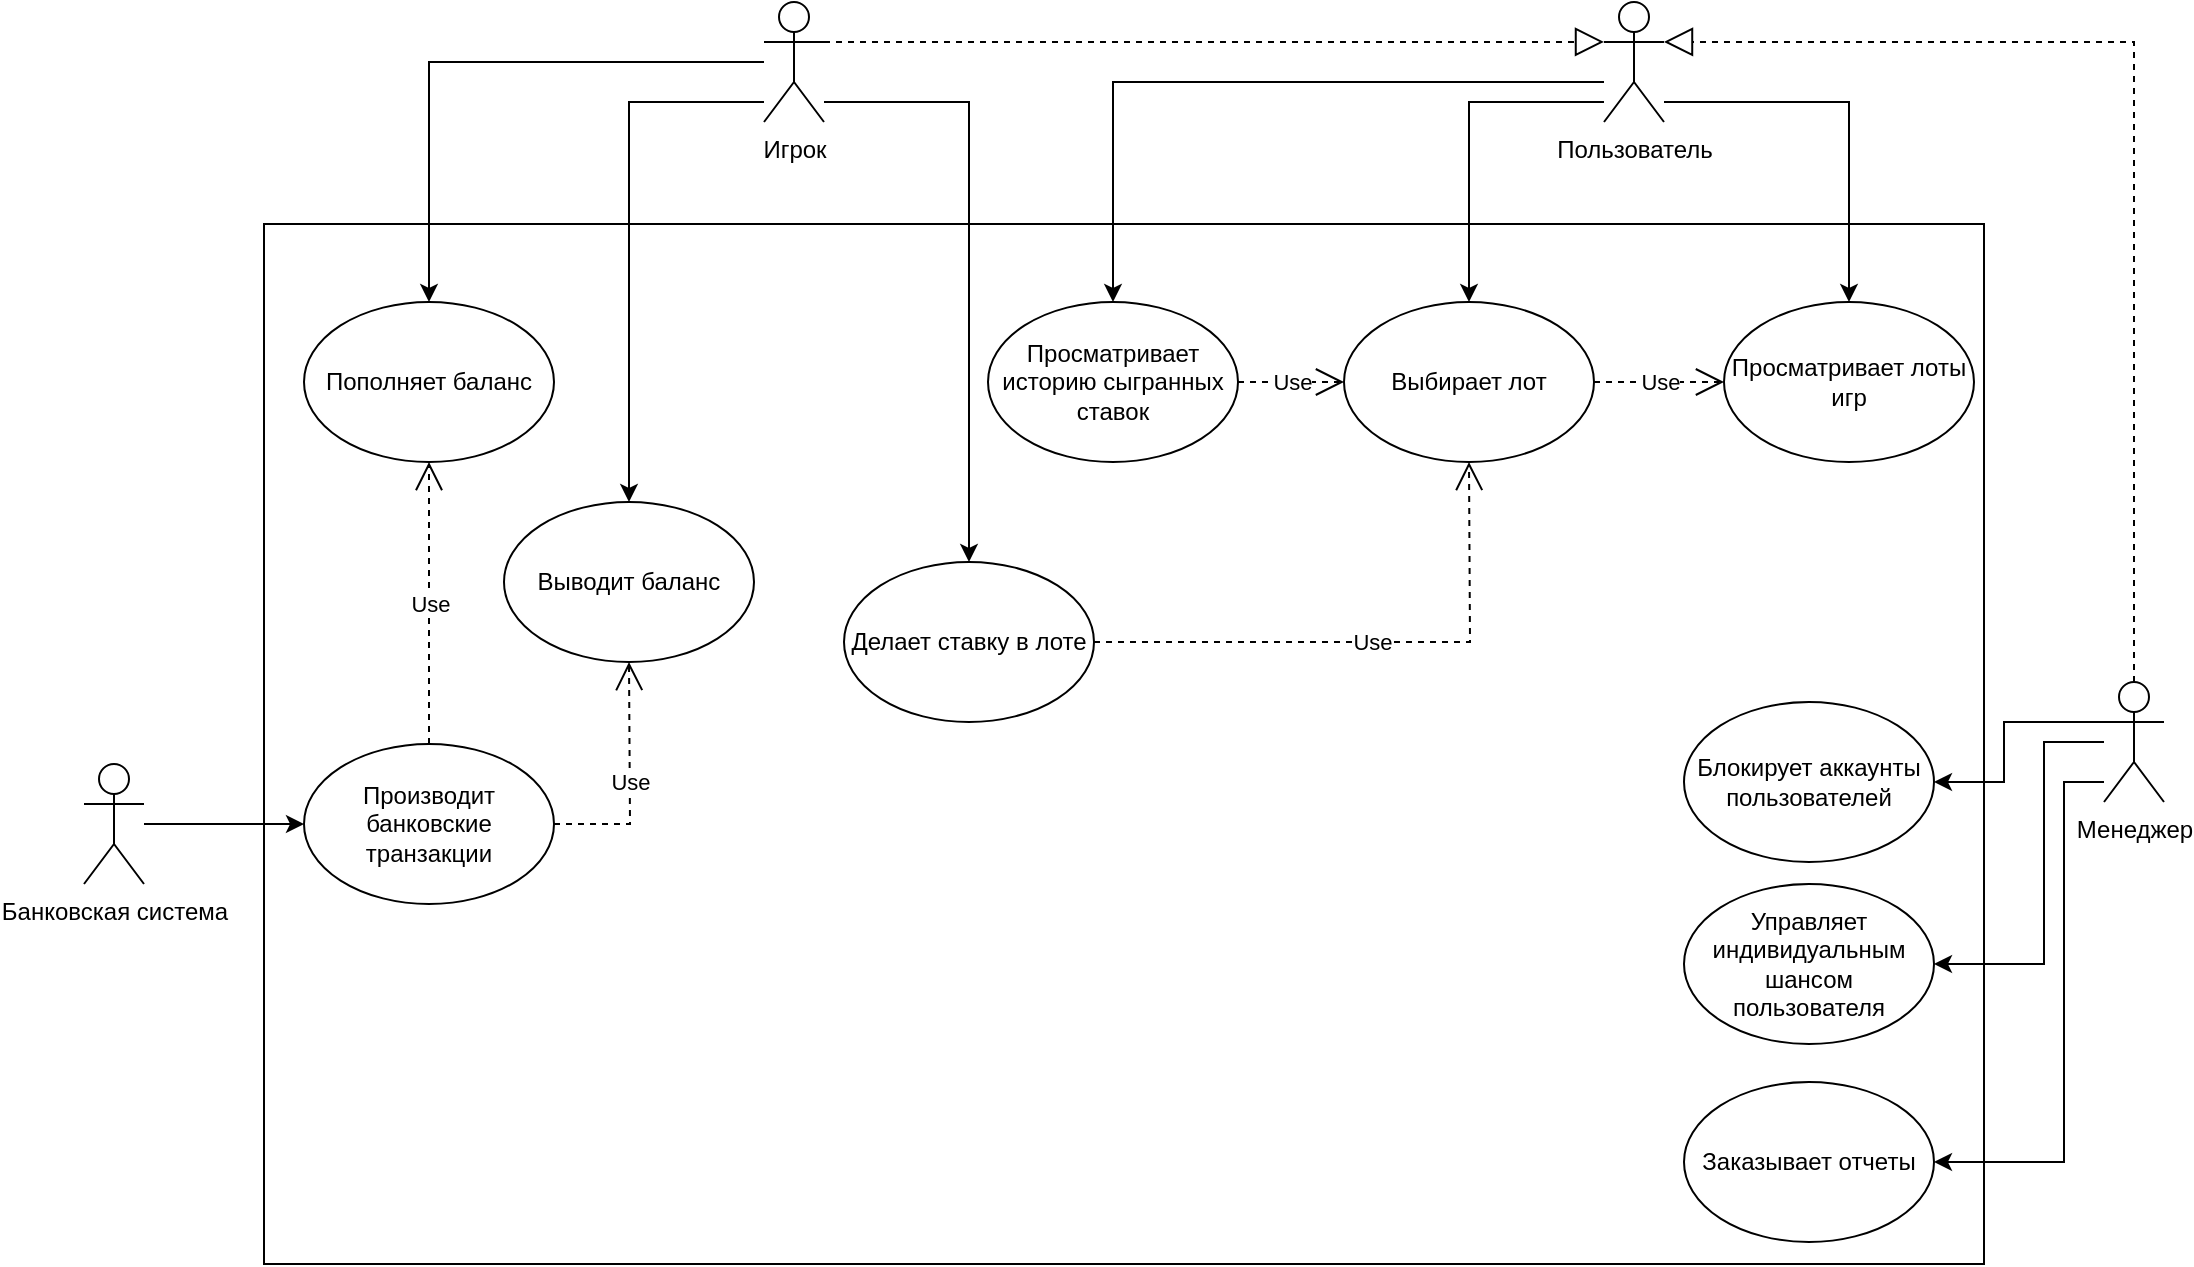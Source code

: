 <mxfile version="20.4.0" type="device"><diagram id="GHg9h0b7erGU3SVJTjRn" name="Page-1"><mxGraphModel dx="1422" dy="-33" grid="1" gridSize="10" guides="1" tooltips="1" connect="1" arrows="1" fold="1" page="1" pageScale="1" pageWidth="1169" pageHeight="827" math="0" shadow="0"><root><mxCell id="0"/><mxCell id="1" parent="0"/><mxCell id="vGCEdpVXec1WfohCfJSy-2" value="" style="rounded=0;whiteSpace=wrap;html=1;" vertex="1" parent="1"><mxGeometry x="160" y="981" width="860" height="520" as="geometry"/></mxCell><mxCell id="vGCEdpVXec1WfohCfJSy-9" style="edgeStyle=orthogonalEdgeStyle;rounded=0;orthogonalLoop=1;jettySize=auto;html=1;entryX=0.5;entryY=0;entryDx=0;entryDy=0;" edge="1" parent="1" source="vGCEdpVXec1WfohCfJSy-3" target="vGCEdpVXec1WfohCfJSy-8"><mxGeometry relative="1" as="geometry"><Array as="points"><mxPoint x="763" y="920"/></Array></mxGeometry></mxCell><mxCell id="vGCEdpVXec1WfohCfJSy-10" style="edgeStyle=orthogonalEdgeStyle;rounded=0;orthogonalLoop=1;jettySize=auto;html=1;entryX=0.5;entryY=0;entryDx=0;entryDy=0;" edge="1" parent="1" source="vGCEdpVXec1WfohCfJSy-3" target="vGCEdpVXec1WfohCfJSy-7"><mxGeometry relative="1" as="geometry"><Array as="points"><mxPoint x="953" y="920"/></Array></mxGeometry></mxCell><mxCell id="vGCEdpVXec1WfohCfJSy-39" style="edgeStyle=orthogonalEdgeStyle;rounded=0;orthogonalLoop=1;jettySize=auto;html=1;entryX=0.5;entryY=0;entryDx=0;entryDy=0;" edge="1" parent="1" source="vGCEdpVXec1WfohCfJSy-3" target="vGCEdpVXec1WfohCfJSy-37"><mxGeometry relative="1" as="geometry"><Array as="points"><mxPoint x="585" y="910"/></Array></mxGeometry></mxCell><mxCell id="vGCEdpVXec1WfohCfJSy-3" value="Пользователь" style="shape=umlActor;verticalLabelPosition=bottom;verticalAlign=top;html=1;outlineConnect=0;" vertex="1" parent="1"><mxGeometry x="830" y="870" width="30" height="60" as="geometry"/></mxCell><mxCell id="vGCEdpVXec1WfohCfJSy-7" value="Просматривает лоты игр" style="ellipse;whiteSpace=wrap;html=1;" vertex="1" parent="1"><mxGeometry x="890" y="1020" width="125" height="80" as="geometry"/></mxCell><mxCell id="vGCEdpVXec1WfohCfJSy-8" value="Выбирает лот" style="ellipse;whiteSpace=wrap;html=1;" vertex="1" parent="1"><mxGeometry x="700" y="1020" width="125" height="80" as="geometry"/></mxCell><mxCell id="vGCEdpVXec1WfohCfJSy-15" style="edgeStyle=orthogonalEdgeStyle;rounded=0;orthogonalLoop=1;jettySize=auto;html=1;entryX=0.5;entryY=0;entryDx=0;entryDy=0;" edge="1" parent="1" source="vGCEdpVXec1WfohCfJSy-11" target="vGCEdpVXec1WfohCfJSy-12"><mxGeometry relative="1" as="geometry"><Array as="points"><mxPoint x="513" y="920"/></Array></mxGeometry></mxCell><mxCell id="vGCEdpVXec1WfohCfJSy-19" style="edgeStyle=orthogonalEdgeStyle;rounded=0;orthogonalLoop=1;jettySize=auto;html=1;entryX=0.5;entryY=0;entryDx=0;entryDy=0;" edge="1" parent="1" source="vGCEdpVXec1WfohCfJSy-11" target="vGCEdpVXec1WfohCfJSy-18"><mxGeometry relative="1" as="geometry"><Array as="points"><mxPoint x="243" y="900"/></Array></mxGeometry></mxCell><mxCell id="vGCEdpVXec1WfohCfJSy-33" style="edgeStyle=orthogonalEdgeStyle;rounded=0;orthogonalLoop=1;jettySize=auto;html=1;entryX=0.5;entryY=0;entryDx=0;entryDy=0;" edge="1" parent="1" source="vGCEdpVXec1WfohCfJSy-11" target="vGCEdpVXec1WfohCfJSy-32"><mxGeometry relative="1" as="geometry"><Array as="points"><mxPoint x="343" y="920"/></Array></mxGeometry></mxCell><mxCell id="vGCEdpVXec1WfohCfJSy-11" value="Игрок" style="shape=umlActor;verticalLabelPosition=bottom;verticalAlign=top;html=1;outlineConnect=0;" vertex="1" parent="1"><mxGeometry x="410" y="870" width="30" height="60" as="geometry"/></mxCell><mxCell id="vGCEdpVXec1WfohCfJSy-12" value="Делает ставку в лоте" style="ellipse;whiteSpace=wrap;html=1;" vertex="1" parent="1"><mxGeometry x="450" y="1150" width="125" height="80" as="geometry"/></mxCell><mxCell id="vGCEdpVXec1WfohCfJSy-14" value="Use" style="endArrow=open;endSize=12;dashed=1;html=1;rounded=0;exitX=1;exitY=0.5;exitDx=0;exitDy=0;entryX=0.5;entryY=1;entryDx=0;entryDy=0;" edge="1" parent="1" source="vGCEdpVXec1WfohCfJSy-12" target="vGCEdpVXec1WfohCfJSy-8"><mxGeometry width="160" relative="1" as="geometry"><mxPoint x="560" y="1140" as="sourcePoint"/><mxPoint x="720" y="1140" as="targetPoint"/><Array as="points"><mxPoint x="763" y="1190"/></Array></mxGeometry></mxCell><mxCell id="vGCEdpVXec1WfohCfJSy-16" value="" style="endArrow=block;dashed=1;endFill=0;endSize=12;html=1;rounded=0;exitX=1;exitY=0.333;exitDx=0;exitDy=0;exitPerimeter=0;entryX=0;entryY=0.333;entryDx=0;entryDy=0;entryPerimeter=0;" edge="1" parent="1" source="vGCEdpVXec1WfohCfJSy-11" target="vGCEdpVXec1WfohCfJSy-3"><mxGeometry width="160" relative="1" as="geometry"><mxPoint x="520" y="880" as="sourcePoint"/><mxPoint x="680" y="880" as="targetPoint"/></mxGeometry></mxCell><mxCell id="vGCEdpVXec1WfohCfJSy-18" value="Пополняет баланс" style="ellipse;whiteSpace=wrap;html=1;" vertex="1" parent="1"><mxGeometry x="180" y="1020" width="125" height="80" as="geometry"/></mxCell><mxCell id="vGCEdpVXec1WfohCfJSy-24" style="edgeStyle=orthogonalEdgeStyle;rounded=0;orthogonalLoop=1;jettySize=auto;html=1;entryX=0;entryY=0.5;entryDx=0;entryDy=0;" edge="1" parent="1" source="vGCEdpVXec1WfohCfJSy-20" target="vGCEdpVXec1WfohCfJSy-21"><mxGeometry relative="1" as="geometry"/></mxCell><mxCell id="vGCEdpVXec1WfohCfJSy-20" value="Банковская система" style="shape=umlActor;verticalLabelPosition=bottom;verticalAlign=top;html=1;outlineConnect=0;" vertex="1" parent="1"><mxGeometry x="70" y="1251" width="30" height="60" as="geometry"/></mxCell><mxCell id="vGCEdpVXec1WfohCfJSy-21" value="Производит банковские транзакции" style="ellipse;whiteSpace=wrap;html=1;" vertex="1" parent="1"><mxGeometry x="180" y="1241" width="125" height="80" as="geometry"/></mxCell><mxCell id="vGCEdpVXec1WfohCfJSy-23" value="Use" style="endArrow=open;endSize=12;dashed=1;html=1;rounded=0;exitX=0.5;exitY=0;exitDx=0;exitDy=0;entryX=0.5;entryY=1;entryDx=0;entryDy=0;" edge="1" parent="1" source="vGCEdpVXec1WfohCfJSy-21" target="vGCEdpVXec1WfohCfJSy-18"><mxGeometry width="160" relative="1" as="geometry"><mxPoint x="565" y="1070" as="sourcePoint"/><mxPoint x="630" y="1070" as="targetPoint"/></mxGeometry></mxCell><mxCell id="vGCEdpVXec1WfohCfJSy-28" style="edgeStyle=orthogonalEdgeStyle;rounded=0;orthogonalLoop=1;jettySize=auto;html=1;entryX=1;entryY=0.5;entryDx=0;entryDy=0;exitX=0;exitY=0.333;exitDx=0;exitDy=0;exitPerimeter=0;" edge="1" parent="1" source="vGCEdpVXec1WfohCfJSy-26" target="vGCEdpVXec1WfohCfJSy-27"><mxGeometry relative="1" as="geometry"><Array as="points"><mxPoint x="1030" y="1230"/><mxPoint x="1030" y="1260"/></Array></mxGeometry></mxCell><mxCell id="vGCEdpVXec1WfohCfJSy-30" style="edgeStyle=orthogonalEdgeStyle;rounded=0;orthogonalLoop=1;jettySize=auto;html=1;entryX=1;entryY=0.5;entryDx=0;entryDy=0;" edge="1" parent="1" source="vGCEdpVXec1WfohCfJSy-26" target="vGCEdpVXec1WfohCfJSy-29"><mxGeometry relative="1" as="geometry"><Array as="points"><mxPoint x="1050" y="1240"/><mxPoint x="1050" y="1351"/></Array></mxGeometry></mxCell><mxCell id="vGCEdpVXec1WfohCfJSy-36" style="edgeStyle=orthogonalEdgeStyle;rounded=0;orthogonalLoop=1;jettySize=auto;html=1;entryX=1;entryY=0.5;entryDx=0;entryDy=0;" edge="1" parent="1" source="vGCEdpVXec1WfohCfJSy-26" target="vGCEdpVXec1WfohCfJSy-35"><mxGeometry relative="1" as="geometry"><Array as="points"><mxPoint x="1060" y="1260"/><mxPoint x="1060" y="1450"/></Array></mxGeometry></mxCell><mxCell id="vGCEdpVXec1WfohCfJSy-26" value="Менеджер" style="shape=umlActor;verticalLabelPosition=bottom;verticalAlign=top;html=1;outlineConnect=0;" vertex="1" parent="1"><mxGeometry x="1080" y="1210" width="30" height="60" as="geometry"/></mxCell><mxCell id="vGCEdpVXec1WfohCfJSy-27" value="Блокирует аккаунты пользователей" style="ellipse;whiteSpace=wrap;html=1;" vertex="1" parent="1"><mxGeometry x="870" y="1220" width="125" height="80" as="geometry"/></mxCell><mxCell id="vGCEdpVXec1WfohCfJSy-29" value="Управляет индивидуальным шансом пользователя" style="ellipse;whiteSpace=wrap;html=1;" vertex="1" parent="1"><mxGeometry x="870" y="1311" width="125" height="80" as="geometry"/></mxCell><mxCell id="vGCEdpVXec1WfohCfJSy-31" value="" style="endArrow=block;dashed=1;endFill=0;endSize=12;html=1;rounded=0;exitX=0.5;exitY=0;exitDx=0;exitDy=0;exitPerimeter=0;entryX=1;entryY=0.333;entryDx=0;entryDy=0;entryPerimeter=0;" edge="1" parent="1" source="vGCEdpVXec1WfohCfJSy-26" target="vGCEdpVXec1WfohCfJSy-3"><mxGeometry width="160" relative="1" as="geometry"><mxPoint x="450" y="900" as="sourcePoint"/><mxPoint x="770" y="900" as="targetPoint"/><Array as="points"><mxPoint x="1095" y="890"/></Array></mxGeometry></mxCell><mxCell id="vGCEdpVXec1WfohCfJSy-32" value="Выводит баланс" style="ellipse;whiteSpace=wrap;html=1;" vertex="1" parent="1"><mxGeometry x="280" y="1120" width="125" height="80" as="geometry"/></mxCell><mxCell id="vGCEdpVXec1WfohCfJSy-34" value="Use" style="endArrow=open;endSize=12;dashed=1;html=1;rounded=0;exitX=1;exitY=0.5;exitDx=0;exitDy=0;entryX=0.5;entryY=1;entryDx=0;entryDy=0;" edge="1" parent="1" source="vGCEdpVXec1WfohCfJSy-21" target="vGCEdpVXec1WfohCfJSy-32"><mxGeometry width="160" relative="1" as="geometry"><mxPoint x="252.5" y="1251" as="sourcePoint"/><mxPoint x="252.5" y="1110" as="targetPoint"/><Array as="points"><mxPoint x="343" y="1281"/></Array></mxGeometry></mxCell><mxCell id="vGCEdpVXec1WfohCfJSy-35" value="Заказывает отчеты" style="ellipse;whiteSpace=wrap;html=1;" vertex="1" parent="1"><mxGeometry x="870" y="1410" width="125" height="80" as="geometry"/></mxCell><mxCell id="vGCEdpVXec1WfohCfJSy-37" value="Просматривает историю сыгранных ставок" style="ellipse;whiteSpace=wrap;html=1;" vertex="1" parent="1"><mxGeometry x="522" y="1020" width="125" height="80" as="geometry"/></mxCell><mxCell id="vGCEdpVXec1WfohCfJSy-42" value="Use" style="endArrow=open;endSize=12;dashed=1;html=1;rounded=0;exitX=1;exitY=0.5;exitDx=0;exitDy=0;entryX=0;entryY=0.5;entryDx=0;entryDy=0;" edge="1" parent="1" source="vGCEdpVXec1WfohCfJSy-37" target="vGCEdpVXec1WfohCfJSy-8"><mxGeometry width="160" relative="1" as="geometry"><mxPoint x="585" y="1070" as="sourcePoint"/><mxPoint x="650" y="1071" as="targetPoint"/><Array as="points"/></mxGeometry></mxCell><mxCell id="vGCEdpVXec1WfohCfJSy-43" value="Use" style="endArrow=open;endSize=12;dashed=1;html=1;rounded=0;exitX=1;exitY=0.5;exitDx=0;exitDy=0;entryX=0;entryY=0.5;entryDx=0;entryDy=0;" edge="1" parent="1" source="vGCEdpVXec1WfohCfJSy-8" target="vGCEdpVXec1WfohCfJSy-7"><mxGeometry width="160" relative="1" as="geometry"><mxPoint x="537.5" y="1060" as="sourcePoint"/><mxPoint x="772.5" y="1110" as="targetPoint"/><Array as="points"/></mxGeometry></mxCell></root></mxGraphModel></diagram></mxfile>